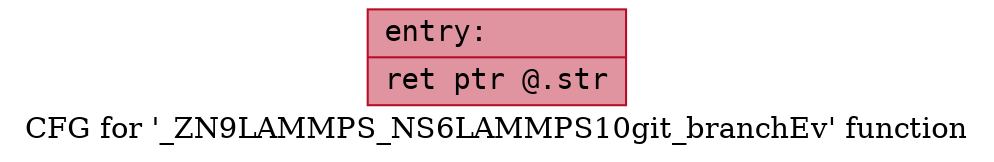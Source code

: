 digraph "CFG for '_ZN9LAMMPS_NS6LAMMPS10git_branchEv' function" {
	label="CFG for '_ZN9LAMMPS_NS6LAMMPS10git_branchEv' function";

	Node0x56529128ddb0 [shape=record,color="#b70d28ff", style=filled, fillcolor="#b70d2870" fontname="Courier",label="{entry:\l|  ret ptr @.str\l}"];
}
